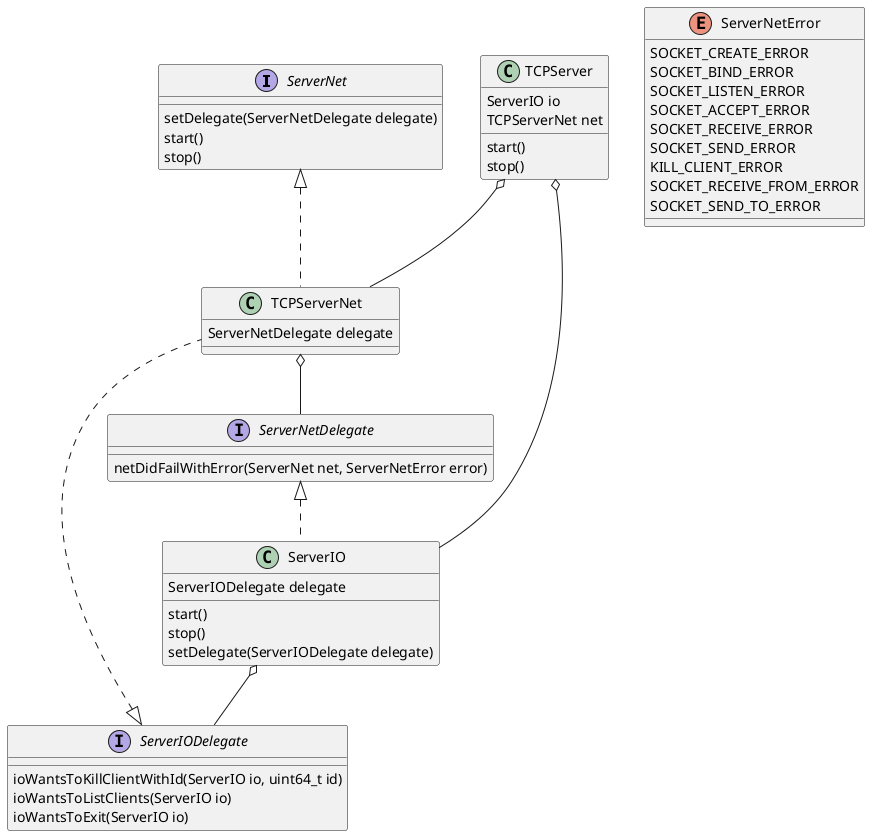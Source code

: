 @startuml

interface ServerNet {
setDelegate(ServerNetDelegate delegate)
start()
stop()
}

enum ServerNetError {
SOCKET_CREATE_ERROR
SOCKET_BIND_ERROR
SOCKET_LISTEN_ERROR
SOCKET_ACCEPT_ERROR
SOCKET_RECEIVE_ERROR
SOCKET_SEND_ERROR
KILL_CLIENT_ERROR
SOCKET_RECEIVE_FROM_ERROR
SOCKET_SEND_TO_ERROR
}

interface ServerNetDelegate {
netDidFailWithError(ServerNet net, ServerNetError error)
}

interface ServerIODelegate {
ioWantsToKillClientWithId(ServerIO io, uint64_t id)
ioWantsToListClients(ServerIO io)
ioWantsToExit(ServerIO io)
}

class TCPServer {
ServerIO io
TCPServerNet net
start()
stop()
}

class TCPServerNet {
ServerNetDelegate delegate
}

class ServerIO {
ServerIODelegate delegate
start()
stop()
setDelegate(ServerIODelegate delegate)
}

TCPServer o-- ServerIO
ServerIO o-- ServerIODelegate
ServerNetDelegate <|.. ServerIO
TCPServer o-- TCPServerNet
TCPServerNet o-- ServerNetDelegate
ServerNet <|.. TCPServerNet
ServerIODelegate <|.. TCPServerNet

@enduml
